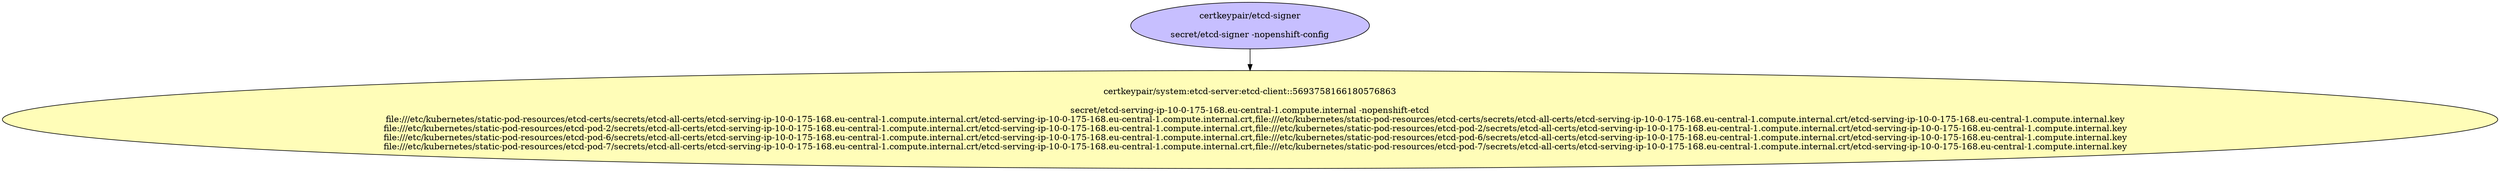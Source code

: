 digraph "Local Certificate" {
  // Node definitions.
  1 [
    label="certkeypair/etcd-signer\n\nsecret/etcd-signer -nopenshift-config\n"
    style=filled
    fillcolor="#c7bfff"
  ];
  6 [
    label="certkeypair/system:etcd-server:etcd-client::5693758166180576863\n\nsecret/etcd-serving-ip-10-0-175-168.eu-central-1.compute.internal -nopenshift-etcd\n    file:///etc/kubernetes/static-pod-resources/etcd-certs/secrets/etcd-all-certs/etcd-serving-ip-10-0-175-168.eu-central-1.compute.internal.crt/etcd-serving-ip-10-0-175-168.eu-central-1.compute.internal.crt,file:///etc/kubernetes/static-pod-resources/etcd-certs/secrets/etcd-all-certs/etcd-serving-ip-10-0-175-168.eu-central-1.compute.internal.crt/etcd-serving-ip-10-0-175-168.eu-central-1.compute.internal.key\n    file:///etc/kubernetes/static-pod-resources/etcd-pod-2/secrets/etcd-all-certs/etcd-serving-ip-10-0-175-168.eu-central-1.compute.internal.crt/etcd-serving-ip-10-0-175-168.eu-central-1.compute.internal.crt,file:///etc/kubernetes/static-pod-resources/etcd-pod-2/secrets/etcd-all-certs/etcd-serving-ip-10-0-175-168.eu-central-1.compute.internal.crt/etcd-serving-ip-10-0-175-168.eu-central-1.compute.internal.key\n    file:///etc/kubernetes/static-pod-resources/etcd-pod-6/secrets/etcd-all-certs/etcd-serving-ip-10-0-175-168.eu-central-1.compute.internal.crt/etcd-serving-ip-10-0-175-168.eu-central-1.compute.internal.crt,file:///etc/kubernetes/static-pod-resources/etcd-pod-6/secrets/etcd-all-certs/etcd-serving-ip-10-0-175-168.eu-central-1.compute.internal.crt/etcd-serving-ip-10-0-175-168.eu-central-1.compute.internal.key\n    file:///etc/kubernetes/static-pod-resources/etcd-pod-7/secrets/etcd-all-certs/etcd-serving-ip-10-0-175-168.eu-central-1.compute.internal.crt/etcd-serving-ip-10-0-175-168.eu-central-1.compute.internal.crt,file:///etc/kubernetes/static-pod-resources/etcd-pod-7/secrets/etcd-all-certs/etcd-serving-ip-10-0-175-168.eu-central-1.compute.internal.crt/etcd-serving-ip-10-0-175-168.eu-central-1.compute.internal.key\n"
    style=filled
    fillcolor="#fffdb8"
  ];

  // Edge definitions.
  1 -> 6;
}